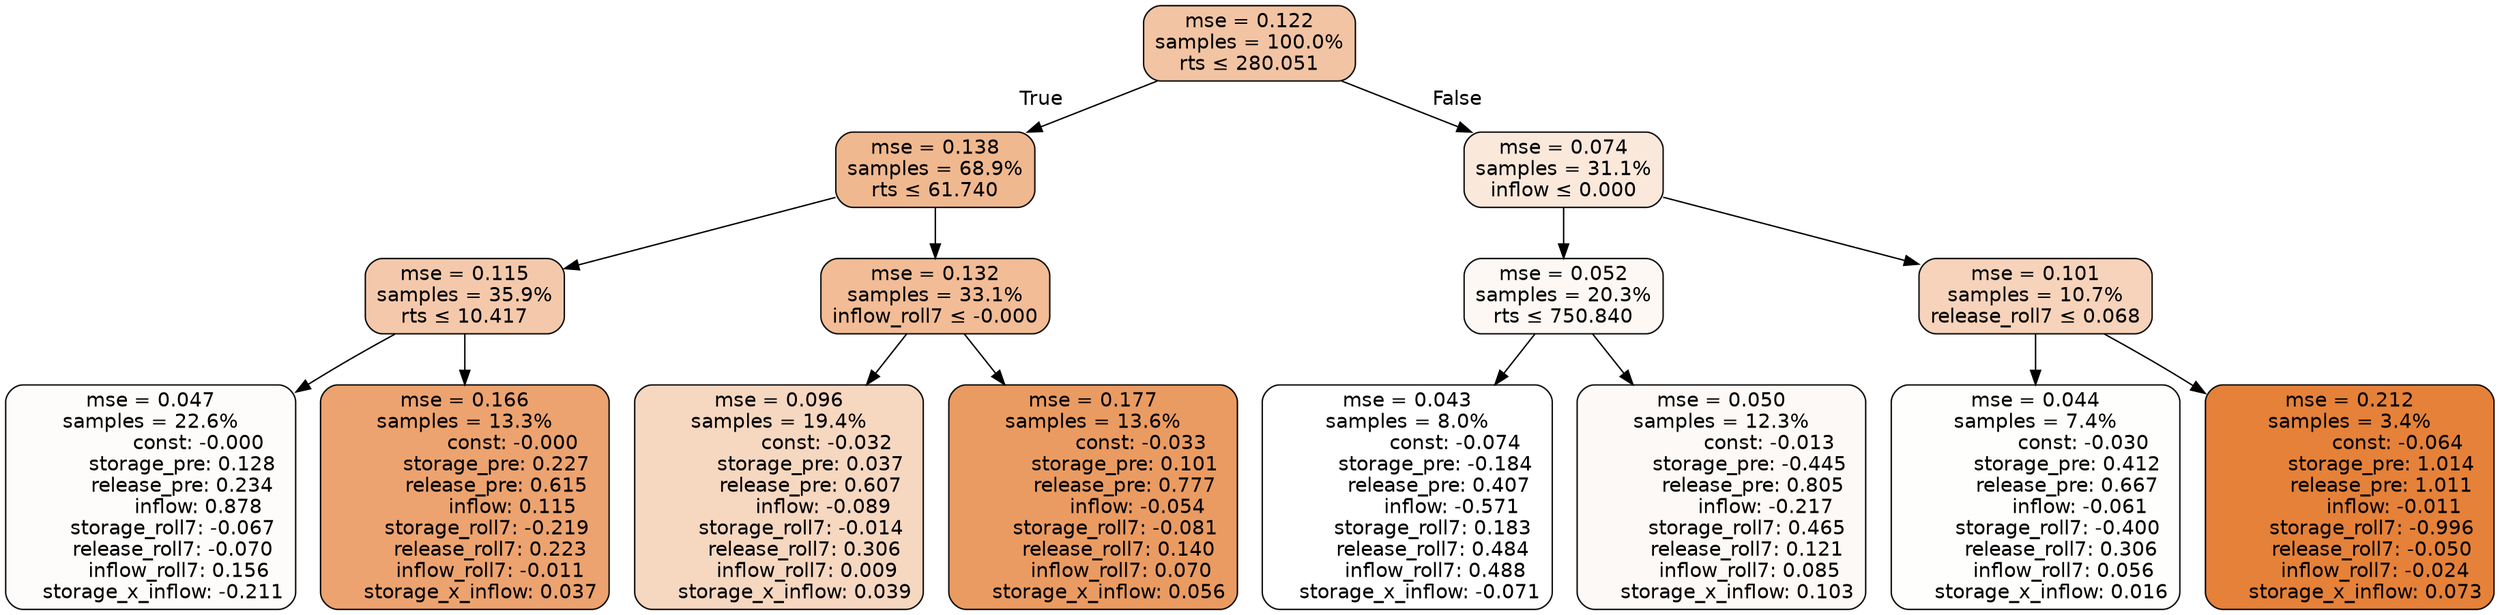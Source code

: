 digraph tree {
bgcolor="transparent"
node [shape=rectangle, style="filled, rounded", color="black", fontname=helvetica] ;
edge [fontname=helvetica] ;
	"0" [label="mse = 0.122
samples = 100.0%
rts &le; 280.051", fillcolor="#f2c4a3"]
	"1" [label="mse = 0.138
samples = 68.9%
rts &le; 61.740", fillcolor="#f0b88f"]
	"2" [label="mse = 0.115
samples = 35.9%
rts &le; 10.417", fillcolor="#f4c9ab"]
	"3" [label="mse = 0.047
samples = 22.6%
               const: -0.000
          storage_pre: 0.128
          release_pre: 0.234
               inflow: 0.878
       storage_roll7: -0.067
       release_roll7: -0.070
         inflow_roll7: 0.156
    storage_x_inflow: -0.211", fillcolor="#fefcfa"]
	"4" [label="mse = 0.166
samples = 13.3%
               const: -0.000
          storage_pre: 0.227
          release_pre: 0.615
               inflow: 0.115
       storage_roll7: -0.219
        release_roll7: 0.223
        inflow_roll7: -0.011
     storage_x_inflow: 0.037", fillcolor="#eca36f"]
	"5" [label="mse = 0.132
samples = 33.1%
inflow_roll7 &le; -0.000", fillcolor="#f1bc96"]
	"6" [label="mse = 0.096
samples = 19.4%
               const: -0.032
          storage_pre: 0.037
          release_pre: 0.607
              inflow: -0.089
       storage_roll7: -0.014
        release_roll7: 0.306
         inflow_roll7: 0.009
     storage_x_inflow: 0.039", fillcolor="#f6d7c0"]
	"7" [label="mse = 0.177
samples = 13.6%
               const: -0.033
          storage_pre: 0.101
          release_pre: 0.777
              inflow: -0.054
       storage_roll7: -0.081
        release_roll7: 0.140
         inflow_roll7: 0.070
     storage_x_inflow: 0.056", fillcolor="#ea9b62"]
	"8" [label="mse = 0.074
samples = 31.1%
inflow &le; 0.000", fillcolor="#fae8db"]
	"9" [label="mse = 0.052
samples = 20.3%
rts &le; 750.840", fillcolor="#fdf8f4"]
	"10" [label="mse = 0.043
samples = 8.0%
               const: -0.074
         storage_pre: -0.184
          release_pre: 0.407
              inflow: -0.571
        storage_roll7: 0.183
        release_roll7: 0.484
         inflow_roll7: 0.488
    storage_x_inflow: -0.071", fillcolor="#ffffff"]
	"11" [label="mse = 0.050
samples = 12.3%
               const: -0.013
         storage_pre: -0.445
          release_pre: 0.805
              inflow: -0.217
        storage_roll7: 0.465
        release_roll7: 0.121
         inflow_roll7: 0.085
     storage_x_inflow: 0.103", fillcolor="#fdf9f6"]
	"12" [label="mse = 0.101
samples = 10.7%
release_roll7 &le; 0.068", fillcolor="#f6d3ba"]
	"13" [label="mse = 0.044
samples = 7.4%
               const: -0.030
          storage_pre: 0.412
          release_pre: 0.667
              inflow: -0.061
       storage_roll7: -0.400
        release_roll7: 0.306
         inflow_roll7: 0.056
     storage_x_inflow: 0.016", fillcolor="#fefefd"]
	"14" [label="mse = 0.212
samples = 3.4%
               const: -0.064
          storage_pre: 1.014
          release_pre: 1.011
              inflow: -0.011
       storage_roll7: -0.996
       release_roll7: -0.050
        inflow_roll7: -0.024
     storage_x_inflow: 0.073", fillcolor="#e58139"]

	"0" -> "1" [labeldistance=2.5, labelangle=45, headlabel="True"]
	"1" -> "2"
	"2" -> "3"
	"2" -> "4"
	"1" -> "5"
	"5" -> "6"
	"5" -> "7"
	"0" -> "8" [labeldistance=2.5, labelangle=-45, headlabel="False"]
	"8" -> "9"
	"9" -> "10"
	"9" -> "11"
	"8" -> "12"
	"12" -> "13"
	"12" -> "14"
}